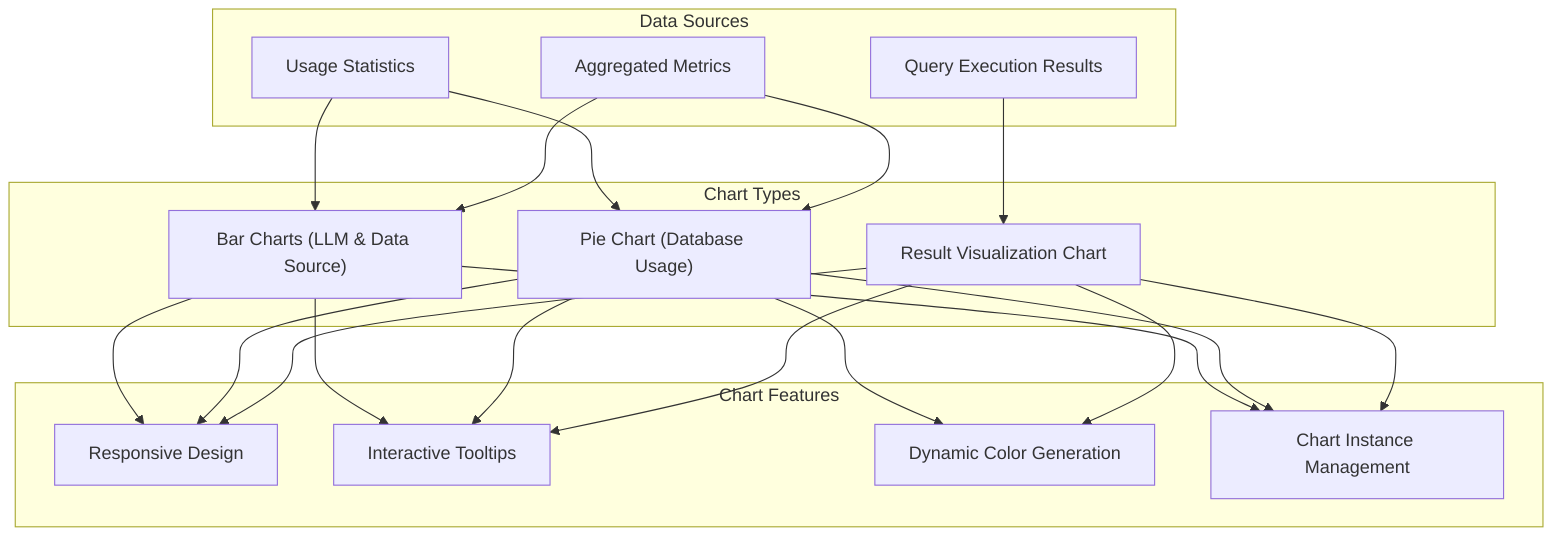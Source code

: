 graph TB
    subgraph "Chart Types"
        BarChart["Bar Charts (LLM & Data Source)"]
        PieChart["Pie Chart (Database Usage)"]
        ResultChart["Result Visualization Chart"]
    end
    
    subgraph "Data Sources"
        UsageData["Usage Statistics"]
        QueryResults["Query Execution Results"]
        AggregatedData["Aggregated Metrics"]
    end
    
    subgraph "Chart Features"
        Responsive["Responsive Design"]
        Interactive["Interactive Tooltips"]
        ColorGeneration["Dynamic Color Generation"]
        ChartDestroy["Chart Instance Management"]
    end
    
    UsageData --> BarChart
    UsageData --> PieChart
    QueryResults --> ResultChart
    AggregatedData --> BarChart
    AggregatedData --> PieChart
    
    BarChart --> Responsive
    PieChart --> Responsive
    ResultChart --> Responsive
    
    BarChart --> Interactive
    PieChart --> Interactive
    ResultChart --> Interactive
    
    PieChart --> ColorGeneration
    ResultChart --> ColorGeneration
    
    BarChart --> ChartDestroy
    PieChart --> ChartDestroy
    ResultChart --> ChartDestroy
